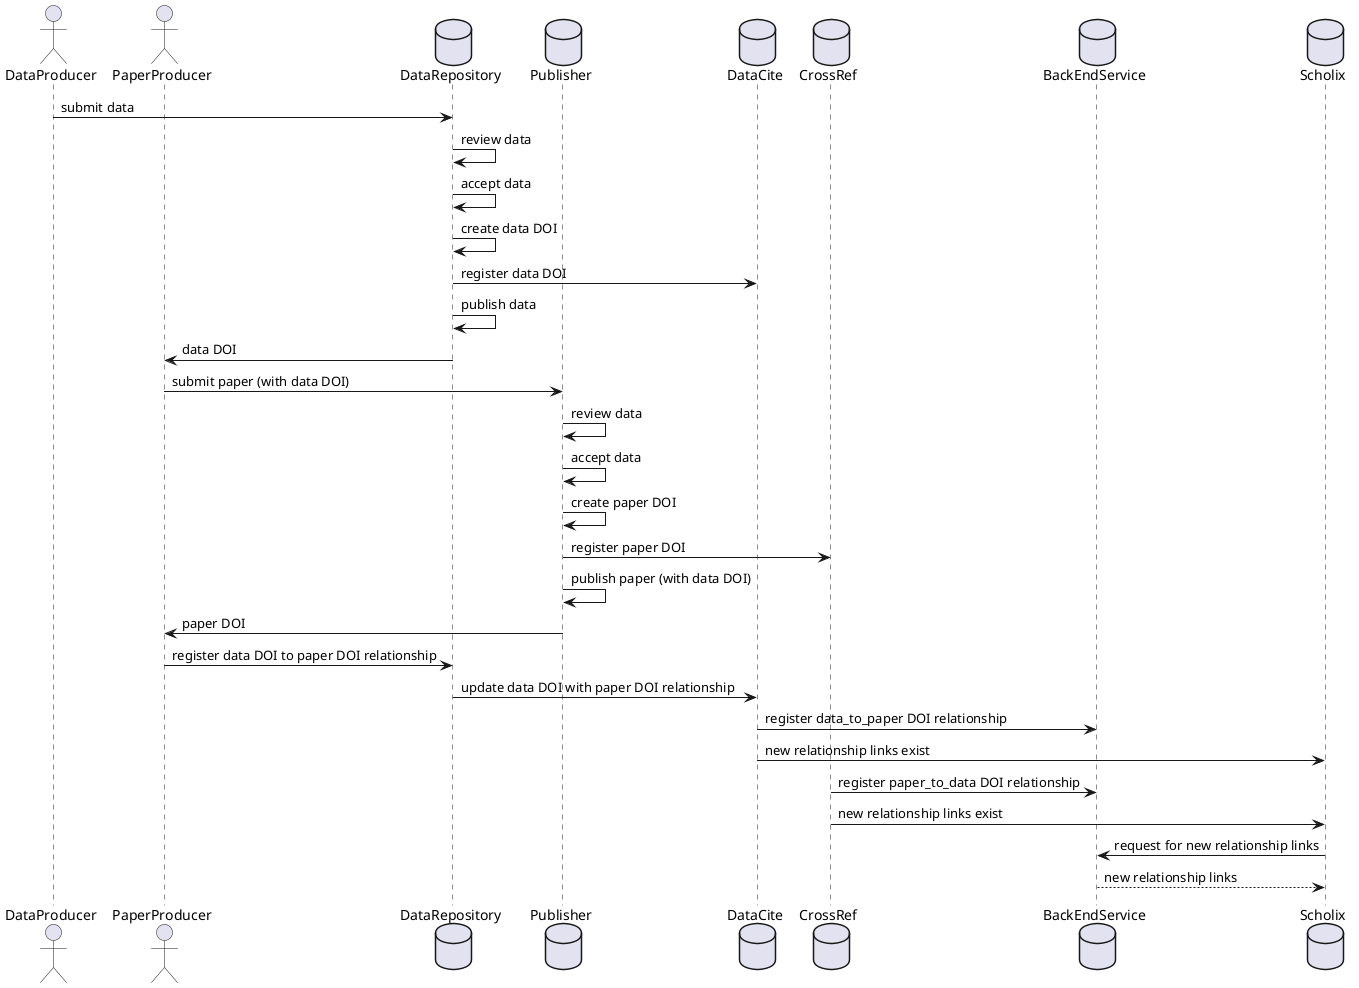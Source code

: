 @startuml

actor DataProducer
actor PaperProducer
database DataRepository
database Publisher
database DataCite
database CrossRef
database BackEndService
database Scholix

DataProducer -> DataRepository: submit data
DataRepository -> DataRepository: review data
DataRepository -> DataRepository: accept data
DataRepository -> DataRepository: create data DOI
DataRepository -> DataCite: register data DOI
DataRepository -> DataRepository: publish data
DataRepository -> PaperProducer: data DOI
PaperProducer -> Publisher: submit paper (with data DOI)
Publisher -> Publisher: review data
Publisher -> Publisher: accept data
Publisher -> Publisher: create paper DOI
Publisher -> CrossRef: register paper DOI
Publisher -> Publisher: publish paper (with data DOI)
Publisher -> PaperProducer: paper DOI
PaperProducer -> DataRepository: register data DOI to paper DOI relationship
DataRepository -> DataCite: update data DOI with paper DOI relationship
DataCite -> BackEndService: register data_to_paper DOI relationship
DataCite -> Scholix: new relationship links exist
CrossRef -> BackEndService: register paper_to_data DOI relationship
CrossRef -> Scholix: new relationship links exist
Scholix -> BackEndService: request for new relationship links
Scholix <-- BackEndService: new relationship links

@enduml
